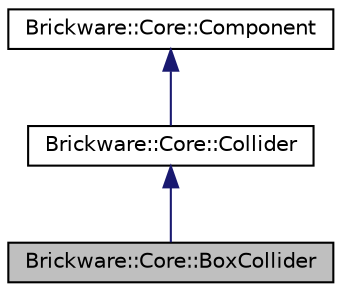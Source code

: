 digraph "Brickware::Core::BoxCollider"
{
  edge [fontname="Helvetica",fontsize="10",labelfontname="Helvetica",labelfontsize="10"];
  node [fontname="Helvetica",fontsize="10",shape=record];
  Node1 [label="Brickware::Core::BoxCollider",height=0.2,width=0.4,color="black", fillcolor="grey75", style="filled", fontcolor="black"];
  Node2 -> Node1 [dir="back",color="midnightblue",fontsize="10",style="solid"];
  Node2 [label="Brickware::Core::Collider",height=0.2,width=0.4,color="black", fillcolor="white", style="filled",URL="$classBrickware_1_1Core_1_1Collider.html"];
  Node3 -> Node2 [dir="back",color="midnightblue",fontsize="10",style="solid"];
  Node3 [label="Brickware::Core::Component",height=0.2,width=0.4,color="black", fillcolor="white", style="filled",URL="$classBrickware_1_1Core_1_1Component.html"];
}
